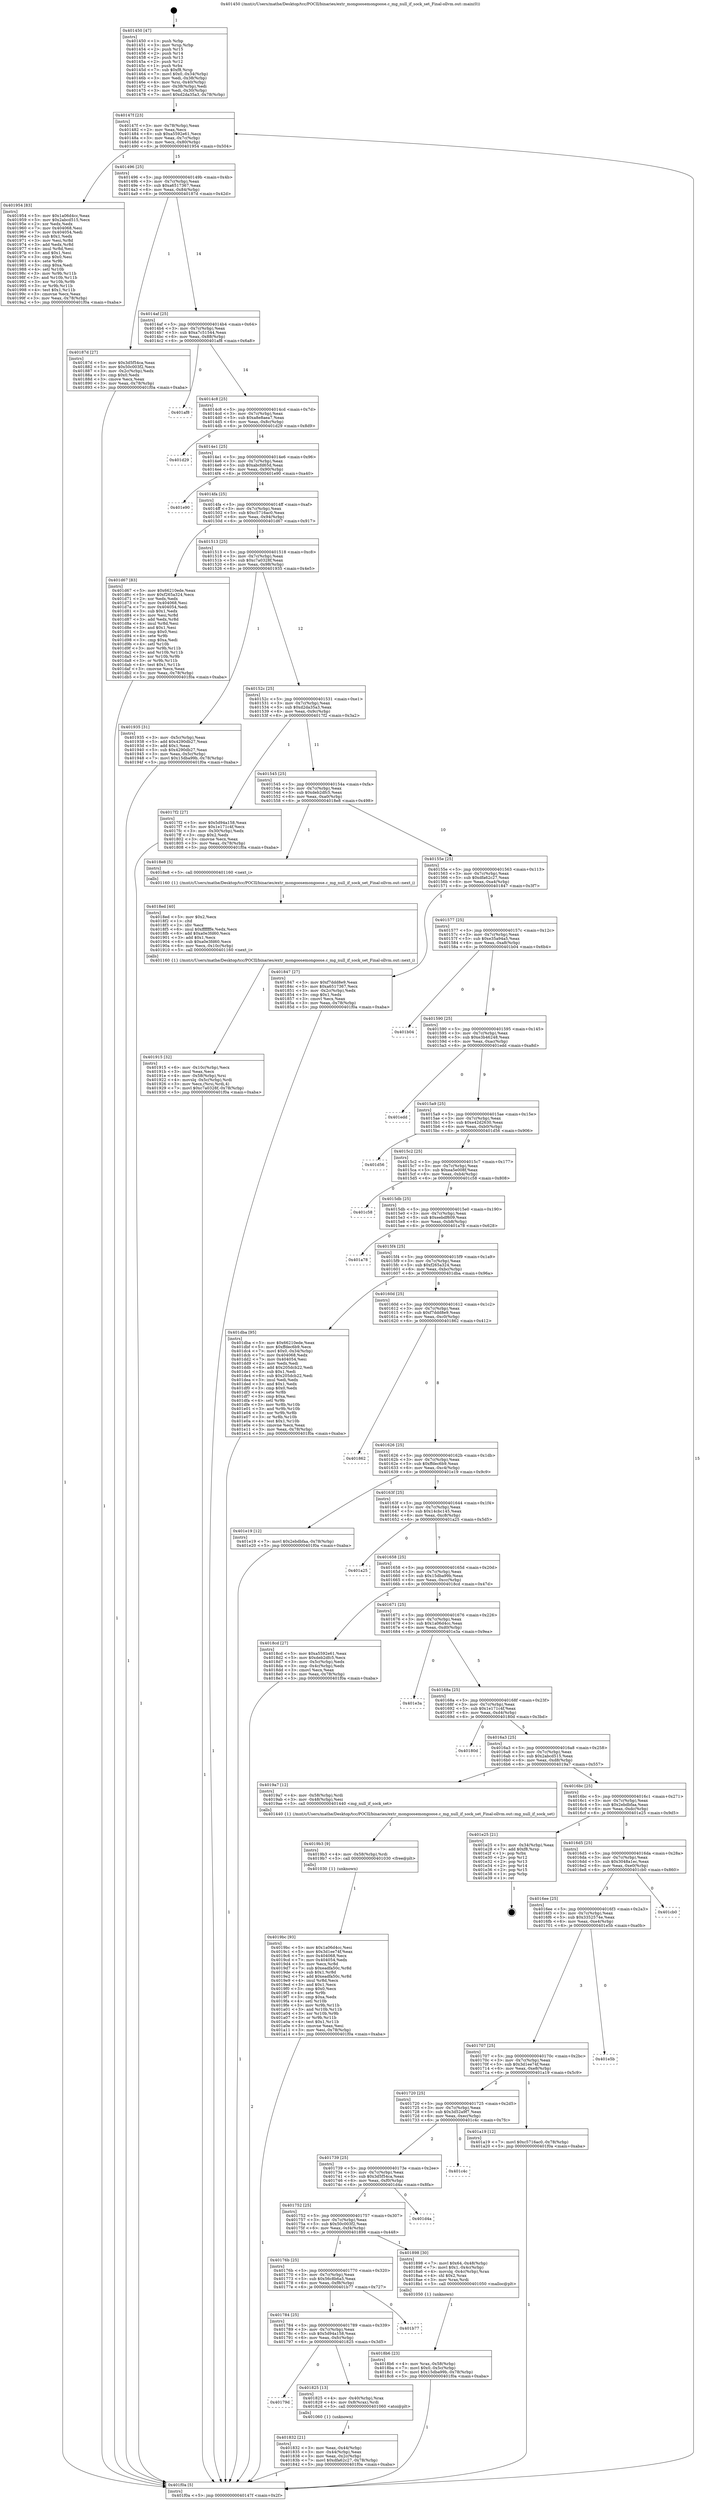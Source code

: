 digraph "0x401450" {
  label = "0x401450 (/mnt/c/Users/mathe/Desktop/tcc/POCII/binaries/extr_mongoosemongoose.c_mg_null_if_sock_set_Final-ollvm.out::main(0))"
  labelloc = "t"
  node[shape=record]

  Entry [label="",width=0.3,height=0.3,shape=circle,fillcolor=black,style=filled]
  "0x40147f" [label="{
     0x40147f [23]\l
     | [instrs]\l
     &nbsp;&nbsp;0x40147f \<+3\>: mov -0x78(%rbp),%eax\l
     &nbsp;&nbsp;0x401482 \<+2\>: mov %eax,%ecx\l
     &nbsp;&nbsp;0x401484 \<+6\>: sub $0xa5592e61,%ecx\l
     &nbsp;&nbsp;0x40148a \<+3\>: mov %eax,-0x7c(%rbp)\l
     &nbsp;&nbsp;0x40148d \<+3\>: mov %ecx,-0x80(%rbp)\l
     &nbsp;&nbsp;0x401490 \<+6\>: je 0000000000401954 \<main+0x504\>\l
  }"]
  "0x401954" [label="{
     0x401954 [83]\l
     | [instrs]\l
     &nbsp;&nbsp;0x401954 \<+5\>: mov $0x1a06d4cc,%eax\l
     &nbsp;&nbsp;0x401959 \<+5\>: mov $0x2abcd515,%ecx\l
     &nbsp;&nbsp;0x40195e \<+2\>: xor %edx,%edx\l
     &nbsp;&nbsp;0x401960 \<+7\>: mov 0x404068,%esi\l
     &nbsp;&nbsp;0x401967 \<+7\>: mov 0x404054,%edi\l
     &nbsp;&nbsp;0x40196e \<+3\>: sub $0x1,%edx\l
     &nbsp;&nbsp;0x401971 \<+3\>: mov %esi,%r8d\l
     &nbsp;&nbsp;0x401974 \<+3\>: add %edx,%r8d\l
     &nbsp;&nbsp;0x401977 \<+4\>: imul %r8d,%esi\l
     &nbsp;&nbsp;0x40197b \<+3\>: and $0x1,%esi\l
     &nbsp;&nbsp;0x40197e \<+3\>: cmp $0x0,%esi\l
     &nbsp;&nbsp;0x401981 \<+4\>: sete %r9b\l
     &nbsp;&nbsp;0x401985 \<+3\>: cmp $0xa,%edi\l
     &nbsp;&nbsp;0x401988 \<+4\>: setl %r10b\l
     &nbsp;&nbsp;0x40198c \<+3\>: mov %r9b,%r11b\l
     &nbsp;&nbsp;0x40198f \<+3\>: and %r10b,%r11b\l
     &nbsp;&nbsp;0x401992 \<+3\>: xor %r10b,%r9b\l
     &nbsp;&nbsp;0x401995 \<+3\>: or %r9b,%r11b\l
     &nbsp;&nbsp;0x401998 \<+4\>: test $0x1,%r11b\l
     &nbsp;&nbsp;0x40199c \<+3\>: cmovne %ecx,%eax\l
     &nbsp;&nbsp;0x40199f \<+3\>: mov %eax,-0x78(%rbp)\l
     &nbsp;&nbsp;0x4019a2 \<+5\>: jmp 0000000000401f0a \<main+0xaba\>\l
  }"]
  "0x401496" [label="{
     0x401496 [25]\l
     | [instrs]\l
     &nbsp;&nbsp;0x401496 \<+5\>: jmp 000000000040149b \<main+0x4b\>\l
     &nbsp;&nbsp;0x40149b \<+3\>: mov -0x7c(%rbp),%eax\l
     &nbsp;&nbsp;0x40149e \<+5\>: sub $0xa6517367,%eax\l
     &nbsp;&nbsp;0x4014a3 \<+6\>: mov %eax,-0x84(%rbp)\l
     &nbsp;&nbsp;0x4014a9 \<+6\>: je 000000000040187d \<main+0x42d\>\l
  }"]
  Exit [label="",width=0.3,height=0.3,shape=circle,fillcolor=black,style=filled,peripheries=2]
  "0x40187d" [label="{
     0x40187d [27]\l
     | [instrs]\l
     &nbsp;&nbsp;0x40187d \<+5\>: mov $0x3d5f54ca,%eax\l
     &nbsp;&nbsp;0x401882 \<+5\>: mov $0x50c003f2,%ecx\l
     &nbsp;&nbsp;0x401887 \<+3\>: mov -0x2c(%rbp),%edx\l
     &nbsp;&nbsp;0x40188a \<+3\>: cmp $0x0,%edx\l
     &nbsp;&nbsp;0x40188d \<+3\>: cmove %ecx,%eax\l
     &nbsp;&nbsp;0x401890 \<+3\>: mov %eax,-0x78(%rbp)\l
     &nbsp;&nbsp;0x401893 \<+5\>: jmp 0000000000401f0a \<main+0xaba\>\l
  }"]
  "0x4014af" [label="{
     0x4014af [25]\l
     | [instrs]\l
     &nbsp;&nbsp;0x4014af \<+5\>: jmp 00000000004014b4 \<main+0x64\>\l
     &nbsp;&nbsp;0x4014b4 \<+3\>: mov -0x7c(%rbp),%eax\l
     &nbsp;&nbsp;0x4014b7 \<+5\>: sub $0xa7c51544,%eax\l
     &nbsp;&nbsp;0x4014bc \<+6\>: mov %eax,-0x88(%rbp)\l
     &nbsp;&nbsp;0x4014c2 \<+6\>: je 0000000000401af8 \<main+0x6a8\>\l
  }"]
  "0x4019bc" [label="{
     0x4019bc [93]\l
     | [instrs]\l
     &nbsp;&nbsp;0x4019bc \<+5\>: mov $0x1a06d4cc,%esi\l
     &nbsp;&nbsp;0x4019c1 \<+5\>: mov $0x3d1ee74f,%eax\l
     &nbsp;&nbsp;0x4019c6 \<+7\>: mov 0x404068,%ecx\l
     &nbsp;&nbsp;0x4019cd \<+7\>: mov 0x404054,%edx\l
     &nbsp;&nbsp;0x4019d4 \<+3\>: mov %ecx,%r8d\l
     &nbsp;&nbsp;0x4019d7 \<+7\>: sub $0xeadfa50c,%r8d\l
     &nbsp;&nbsp;0x4019de \<+4\>: sub $0x1,%r8d\l
     &nbsp;&nbsp;0x4019e2 \<+7\>: add $0xeadfa50c,%r8d\l
     &nbsp;&nbsp;0x4019e9 \<+4\>: imul %r8d,%ecx\l
     &nbsp;&nbsp;0x4019ed \<+3\>: and $0x1,%ecx\l
     &nbsp;&nbsp;0x4019f0 \<+3\>: cmp $0x0,%ecx\l
     &nbsp;&nbsp;0x4019f3 \<+4\>: sete %r9b\l
     &nbsp;&nbsp;0x4019f7 \<+3\>: cmp $0xa,%edx\l
     &nbsp;&nbsp;0x4019fa \<+4\>: setl %r10b\l
     &nbsp;&nbsp;0x4019fe \<+3\>: mov %r9b,%r11b\l
     &nbsp;&nbsp;0x401a01 \<+3\>: and %r10b,%r11b\l
     &nbsp;&nbsp;0x401a04 \<+3\>: xor %r10b,%r9b\l
     &nbsp;&nbsp;0x401a07 \<+3\>: or %r9b,%r11b\l
     &nbsp;&nbsp;0x401a0a \<+4\>: test $0x1,%r11b\l
     &nbsp;&nbsp;0x401a0e \<+3\>: cmovne %eax,%esi\l
     &nbsp;&nbsp;0x401a11 \<+3\>: mov %esi,-0x78(%rbp)\l
     &nbsp;&nbsp;0x401a14 \<+5\>: jmp 0000000000401f0a \<main+0xaba\>\l
  }"]
  "0x401af8" [label="{
     0x401af8\l
  }", style=dashed]
  "0x4014c8" [label="{
     0x4014c8 [25]\l
     | [instrs]\l
     &nbsp;&nbsp;0x4014c8 \<+5\>: jmp 00000000004014cd \<main+0x7d\>\l
     &nbsp;&nbsp;0x4014cd \<+3\>: mov -0x7c(%rbp),%eax\l
     &nbsp;&nbsp;0x4014d0 \<+5\>: sub $0xa8e8aea7,%eax\l
     &nbsp;&nbsp;0x4014d5 \<+6\>: mov %eax,-0x8c(%rbp)\l
     &nbsp;&nbsp;0x4014db \<+6\>: je 0000000000401d29 \<main+0x8d9\>\l
  }"]
  "0x4019b3" [label="{
     0x4019b3 [9]\l
     | [instrs]\l
     &nbsp;&nbsp;0x4019b3 \<+4\>: mov -0x58(%rbp),%rdi\l
     &nbsp;&nbsp;0x4019b7 \<+5\>: call 0000000000401030 \<free@plt\>\l
     | [calls]\l
     &nbsp;&nbsp;0x401030 \{1\} (unknown)\l
  }"]
  "0x401d29" [label="{
     0x401d29\l
  }", style=dashed]
  "0x4014e1" [label="{
     0x4014e1 [25]\l
     | [instrs]\l
     &nbsp;&nbsp;0x4014e1 \<+5\>: jmp 00000000004014e6 \<main+0x96\>\l
     &nbsp;&nbsp;0x4014e6 \<+3\>: mov -0x7c(%rbp),%eax\l
     &nbsp;&nbsp;0x4014e9 \<+5\>: sub $0xabcfd65d,%eax\l
     &nbsp;&nbsp;0x4014ee \<+6\>: mov %eax,-0x90(%rbp)\l
     &nbsp;&nbsp;0x4014f4 \<+6\>: je 0000000000401e90 \<main+0xa40\>\l
  }"]
  "0x401915" [label="{
     0x401915 [32]\l
     | [instrs]\l
     &nbsp;&nbsp;0x401915 \<+6\>: mov -0x10c(%rbp),%ecx\l
     &nbsp;&nbsp;0x40191b \<+3\>: imul %eax,%ecx\l
     &nbsp;&nbsp;0x40191e \<+4\>: mov -0x58(%rbp),%rsi\l
     &nbsp;&nbsp;0x401922 \<+4\>: movslq -0x5c(%rbp),%rdi\l
     &nbsp;&nbsp;0x401926 \<+3\>: mov %ecx,(%rsi,%rdi,4)\l
     &nbsp;&nbsp;0x401929 \<+7\>: movl $0xc7a0328f,-0x78(%rbp)\l
     &nbsp;&nbsp;0x401930 \<+5\>: jmp 0000000000401f0a \<main+0xaba\>\l
  }"]
  "0x401e90" [label="{
     0x401e90\l
  }", style=dashed]
  "0x4014fa" [label="{
     0x4014fa [25]\l
     | [instrs]\l
     &nbsp;&nbsp;0x4014fa \<+5\>: jmp 00000000004014ff \<main+0xaf\>\l
     &nbsp;&nbsp;0x4014ff \<+3\>: mov -0x7c(%rbp),%eax\l
     &nbsp;&nbsp;0x401502 \<+5\>: sub $0xc5716ac0,%eax\l
     &nbsp;&nbsp;0x401507 \<+6\>: mov %eax,-0x94(%rbp)\l
     &nbsp;&nbsp;0x40150d \<+6\>: je 0000000000401d67 \<main+0x917\>\l
  }"]
  "0x4018ed" [label="{
     0x4018ed [40]\l
     | [instrs]\l
     &nbsp;&nbsp;0x4018ed \<+5\>: mov $0x2,%ecx\l
     &nbsp;&nbsp;0x4018f2 \<+1\>: cltd\l
     &nbsp;&nbsp;0x4018f3 \<+2\>: idiv %ecx\l
     &nbsp;&nbsp;0x4018f5 \<+6\>: imul $0xfffffffe,%edx,%ecx\l
     &nbsp;&nbsp;0x4018fb \<+6\>: add $0xa0e3fd60,%ecx\l
     &nbsp;&nbsp;0x401901 \<+3\>: add $0x1,%ecx\l
     &nbsp;&nbsp;0x401904 \<+6\>: sub $0xa0e3fd60,%ecx\l
     &nbsp;&nbsp;0x40190a \<+6\>: mov %ecx,-0x10c(%rbp)\l
     &nbsp;&nbsp;0x401910 \<+5\>: call 0000000000401160 \<next_i\>\l
     | [calls]\l
     &nbsp;&nbsp;0x401160 \{1\} (/mnt/c/Users/mathe/Desktop/tcc/POCII/binaries/extr_mongoosemongoose.c_mg_null_if_sock_set_Final-ollvm.out::next_i)\l
  }"]
  "0x401d67" [label="{
     0x401d67 [83]\l
     | [instrs]\l
     &nbsp;&nbsp;0x401d67 \<+5\>: mov $0x66210ede,%eax\l
     &nbsp;&nbsp;0x401d6c \<+5\>: mov $0xf265a324,%ecx\l
     &nbsp;&nbsp;0x401d71 \<+2\>: xor %edx,%edx\l
     &nbsp;&nbsp;0x401d73 \<+7\>: mov 0x404068,%esi\l
     &nbsp;&nbsp;0x401d7a \<+7\>: mov 0x404054,%edi\l
     &nbsp;&nbsp;0x401d81 \<+3\>: sub $0x1,%edx\l
     &nbsp;&nbsp;0x401d84 \<+3\>: mov %esi,%r8d\l
     &nbsp;&nbsp;0x401d87 \<+3\>: add %edx,%r8d\l
     &nbsp;&nbsp;0x401d8a \<+4\>: imul %r8d,%esi\l
     &nbsp;&nbsp;0x401d8e \<+3\>: and $0x1,%esi\l
     &nbsp;&nbsp;0x401d91 \<+3\>: cmp $0x0,%esi\l
     &nbsp;&nbsp;0x401d94 \<+4\>: sete %r9b\l
     &nbsp;&nbsp;0x401d98 \<+3\>: cmp $0xa,%edi\l
     &nbsp;&nbsp;0x401d9b \<+4\>: setl %r10b\l
     &nbsp;&nbsp;0x401d9f \<+3\>: mov %r9b,%r11b\l
     &nbsp;&nbsp;0x401da2 \<+3\>: and %r10b,%r11b\l
     &nbsp;&nbsp;0x401da5 \<+3\>: xor %r10b,%r9b\l
     &nbsp;&nbsp;0x401da8 \<+3\>: or %r9b,%r11b\l
     &nbsp;&nbsp;0x401dab \<+4\>: test $0x1,%r11b\l
     &nbsp;&nbsp;0x401daf \<+3\>: cmovne %ecx,%eax\l
     &nbsp;&nbsp;0x401db2 \<+3\>: mov %eax,-0x78(%rbp)\l
     &nbsp;&nbsp;0x401db5 \<+5\>: jmp 0000000000401f0a \<main+0xaba\>\l
  }"]
  "0x401513" [label="{
     0x401513 [25]\l
     | [instrs]\l
     &nbsp;&nbsp;0x401513 \<+5\>: jmp 0000000000401518 \<main+0xc8\>\l
     &nbsp;&nbsp;0x401518 \<+3\>: mov -0x7c(%rbp),%eax\l
     &nbsp;&nbsp;0x40151b \<+5\>: sub $0xc7a0328f,%eax\l
     &nbsp;&nbsp;0x401520 \<+6\>: mov %eax,-0x98(%rbp)\l
     &nbsp;&nbsp;0x401526 \<+6\>: je 0000000000401935 \<main+0x4e5\>\l
  }"]
  "0x4018b6" [label="{
     0x4018b6 [23]\l
     | [instrs]\l
     &nbsp;&nbsp;0x4018b6 \<+4\>: mov %rax,-0x58(%rbp)\l
     &nbsp;&nbsp;0x4018ba \<+7\>: movl $0x0,-0x5c(%rbp)\l
     &nbsp;&nbsp;0x4018c1 \<+7\>: movl $0x15dba99b,-0x78(%rbp)\l
     &nbsp;&nbsp;0x4018c8 \<+5\>: jmp 0000000000401f0a \<main+0xaba\>\l
  }"]
  "0x401935" [label="{
     0x401935 [31]\l
     | [instrs]\l
     &nbsp;&nbsp;0x401935 \<+3\>: mov -0x5c(%rbp),%eax\l
     &nbsp;&nbsp;0x401938 \<+5\>: add $0x4290db27,%eax\l
     &nbsp;&nbsp;0x40193d \<+3\>: add $0x1,%eax\l
     &nbsp;&nbsp;0x401940 \<+5\>: sub $0x4290db27,%eax\l
     &nbsp;&nbsp;0x401945 \<+3\>: mov %eax,-0x5c(%rbp)\l
     &nbsp;&nbsp;0x401948 \<+7\>: movl $0x15dba99b,-0x78(%rbp)\l
     &nbsp;&nbsp;0x40194f \<+5\>: jmp 0000000000401f0a \<main+0xaba\>\l
  }"]
  "0x40152c" [label="{
     0x40152c [25]\l
     | [instrs]\l
     &nbsp;&nbsp;0x40152c \<+5\>: jmp 0000000000401531 \<main+0xe1\>\l
     &nbsp;&nbsp;0x401531 \<+3\>: mov -0x7c(%rbp),%eax\l
     &nbsp;&nbsp;0x401534 \<+5\>: sub $0xd2da35a3,%eax\l
     &nbsp;&nbsp;0x401539 \<+6\>: mov %eax,-0x9c(%rbp)\l
     &nbsp;&nbsp;0x40153f \<+6\>: je 00000000004017f2 \<main+0x3a2\>\l
  }"]
  "0x401832" [label="{
     0x401832 [21]\l
     | [instrs]\l
     &nbsp;&nbsp;0x401832 \<+3\>: mov %eax,-0x44(%rbp)\l
     &nbsp;&nbsp;0x401835 \<+3\>: mov -0x44(%rbp),%eax\l
     &nbsp;&nbsp;0x401838 \<+3\>: mov %eax,-0x2c(%rbp)\l
     &nbsp;&nbsp;0x40183b \<+7\>: movl $0xdfa62c27,-0x78(%rbp)\l
     &nbsp;&nbsp;0x401842 \<+5\>: jmp 0000000000401f0a \<main+0xaba\>\l
  }"]
  "0x4017f2" [label="{
     0x4017f2 [27]\l
     | [instrs]\l
     &nbsp;&nbsp;0x4017f2 \<+5\>: mov $0x5d94a158,%eax\l
     &nbsp;&nbsp;0x4017f7 \<+5\>: mov $0x1e171c4f,%ecx\l
     &nbsp;&nbsp;0x4017fc \<+3\>: mov -0x30(%rbp),%edx\l
     &nbsp;&nbsp;0x4017ff \<+3\>: cmp $0x2,%edx\l
     &nbsp;&nbsp;0x401802 \<+3\>: cmovne %ecx,%eax\l
     &nbsp;&nbsp;0x401805 \<+3\>: mov %eax,-0x78(%rbp)\l
     &nbsp;&nbsp;0x401808 \<+5\>: jmp 0000000000401f0a \<main+0xaba\>\l
  }"]
  "0x401545" [label="{
     0x401545 [25]\l
     | [instrs]\l
     &nbsp;&nbsp;0x401545 \<+5\>: jmp 000000000040154a \<main+0xfa\>\l
     &nbsp;&nbsp;0x40154a \<+3\>: mov -0x7c(%rbp),%eax\l
     &nbsp;&nbsp;0x40154d \<+5\>: sub $0xdeb2dfc5,%eax\l
     &nbsp;&nbsp;0x401552 \<+6\>: mov %eax,-0xa0(%rbp)\l
     &nbsp;&nbsp;0x401558 \<+6\>: je 00000000004018e8 \<main+0x498\>\l
  }"]
  "0x401f0a" [label="{
     0x401f0a [5]\l
     | [instrs]\l
     &nbsp;&nbsp;0x401f0a \<+5\>: jmp 000000000040147f \<main+0x2f\>\l
  }"]
  "0x401450" [label="{
     0x401450 [47]\l
     | [instrs]\l
     &nbsp;&nbsp;0x401450 \<+1\>: push %rbp\l
     &nbsp;&nbsp;0x401451 \<+3\>: mov %rsp,%rbp\l
     &nbsp;&nbsp;0x401454 \<+2\>: push %r15\l
     &nbsp;&nbsp;0x401456 \<+2\>: push %r14\l
     &nbsp;&nbsp;0x401458 \<+2\>: push %r13\l
     &nbsp;&nbsp;0x40145a \<+2\>: push %r12\l
     &nbsp;&nbsp;0x40145c \<+1\>: push %rbx\l
     &nbsp;&nbsp;0x40145d \<+7\>: sub $0xf8,%rsp\l
     &nbsp;&nbsp;0x401464 \<+7\>: movl $0x0,-0x34(%rbp)\l
     &nbsp;&nbsp;0x40146b \<+3\>: mov %edi,-0x38(%rbp)\l
     &nbsp;&nbsp;0x40146e \<+4\>: mov %rsi,-0x40(%rbp)\l
     &nbsp;&nbsp;0x401472 \<+3\>: mov -0x38(%rbp),%edi\l
     &nbsp;&nbsp;0x401475 \<+3\>: mov %edi,-0x30(%rbp)\l
     &nbsp;&nbsp;0x401478 \<+7\>: movl $0xd2da35a3,-0x78(%rbp)\l
  }"]
  "0x40179d" [label="{
     0x40179d\l
  }", style=dashed]
  "0x4018e8" [label="{
     0x4018e8 [5]\l
     | [instrs]\l
     &nbsp;&nbsp;0x4018e8 \<+5\>: call 0000000000401160 \<next_i\>\l
     | [calls]\l
     &nbsp;&nbsp;0x401160 \{1\} (/mnt/c/Users/mathe/Desktop/tcc/POCII/binaries/extr_mongoosemongoose.c_mg_null_if_sock_set_Final-ollvm.out::next_i)\l
  }"]
  "0x40155e" [label="{
     0x40155e [25]\l
     | [instrs]\l
     &nbsp;&nbsp;0x40155e \<+5\>: jmp 0000000000401563 \<main+0x113\>\l
     &nbsp;&nbsp;0x401563 \<+3\>: mov -0x7c(%rbp),%eax\l
     &nbsp;&nbsp;0x401566 \<+5\>: sub $0xdfa62c27,%eax\l
     &nbsp;&nbsp;0x40156b \<+6\>: mov %eax,-0xa4(%rbp)\l
     &nbsp;&nbsp;0x401571 \<+6\>: je 0000000000401847 \<main+0x3f7\>\l
  }"]
  "0x401825" [label="{
     0x401825 [13]\l
     | [instrs]\l
     &nbsp;&nbsp;0x401825 \<+4\>: mov -0x40(%rbp),%rax\l
     &nbsp;&nbsp;0x401829 \<+4\>: mov 0x8(%rax),%rdi\l
     &nbsp;&nbsp;0x40182d \<+5\>: call 0000000000401060 \<atoi@plt\>\l
     | [calls]\l
     &nbsp;&nbsp;0x401060 \{1\} (unknown)\l
  }"]
  "0x401847" [label="{
     0x401847 [27]\l
     | [instrs]\l
     &nbsp;&nbsp;0x401847 \<+5\>: mov $0xf7ddd8e9,%eax\l
     &nbsp;&nbsp;0x40184c \<+5\>: mov $0xa6517367,%ecx\l
     &nbsp;&nbsp;0x401851 \<+3\>: mov -0x2c(%rbp),%edx\l
     &nbsp;&nbsp;0x401854 \<+3\>: cmp $0x1,%edx\l
     &nbsp;&nbsp;0x401857 \<+3\>: cmovl %ecx,%eax\l
     &nbsp;&nbsp;0x40185a \<+3\>: mov %eax,-0x78(%rbp)\l
     &nbsp;&nbsp;0x40185d \<+5\>: jmp 0000000000401f0a \<main+0xaba\>\l
  }"]
  "0x401577" [label="{
     0x401577 [25]\l
     | [instrs]\l
     &nbsp;&nbsp;0x401577 \<+5\>: jmp 000000000040157c \<main+0x12c\>\l
     &nbsp;&nbsp;0x40157c \<+3\>: mov -0x7c(%rbp),%eax\l
     &nbsp;&nbsp;0x40157f \<+5\>: sub $0xe35a94a5,%eax\l
     &nbsp;&nbsp;0x401584 \<+6\>: mov %eax,-0xa8(%rbp)\l
     &nbsp;&nbsp;0x40158a \<+6\>: je 0000000000401b04 \<main+0x6b4\>\l
  }"]
  "0x401784" [label="{
     0x401784 [25]\l
     | [instrs]\l
     &nbsp;&nbsp;0x401784 \<+5\>: jmp 0000000000401789 \<main+0x339\>\l
     &nbsp;&nbsp;0x401789 \<+3\>: mov -0x7c(%rbp),%eax\l
     &nbsp;&nbsp;0x40178c \<+5\>: sub $0x5d94a158,%eax\l
     &nbsp;&nbsp;0x401791 \<+6\>: mov %eax,-0xfc(%rbp)\l
     &nbsp;&nbsp;0x401797 \<+6\>: je 0000000000401825 \<main+0x3d5\>\l
  }"]
  "0x401b04" [label="{
     0x401b04\l
  }", style=dashed]
  "0x401590" [label="{
     0x401590 [25]\l
     | [instrs]\l
     &nbsp;&nbsp;0x401590 \<+5\>: jmp 0000000000401595 \<main+0x145\>\l
     &nbsp;&nbsp;0x401595 \<+3\>: mov -0x7c(%rbp),%eax\l
     &nbsp;&nbsp;0x401598 \<+5\>: sub $0xe3b46248,%eax\l
     &nbsp;&nbsp;0x40159d \<+6\>: mov %eax,-0xac(%rbp)\l
     &nbsp;&nbsp;0x4015a3 \<+6\>: je 0000000000401edd \<main+0xa8d\>\l
  }"]
  "0x401b77" [label="{
     0x401b77\l
  }", style=dashed]
  "0x401edd" [label="{
     0x401edd\l
  }", style=dashed]
  "0x4015a9" [label="{
     0x4015a9 [25]\l
     | [instrs]\l
     &nbsp;&nbsp;0x4015a9 \<+5\>: jmp 00000000004015ae \<main+0x15e\>\l
     &nbsp;&nbsp;0x4015ae \<+3\>: mov -0x7c(%rbp),%eax\l
     &nbsp;&nbsp;0x4015b1 \<+5\>: sub $0xe42d2630,%eax\l
     &nbsp;&nbsp;0x4015b6 \<+6\>: mov %eax,-0xb0(%rbp)\l
     &nbsp;&nbsp;0x4015bc \<+6\>: je 0000000000401d56 \<main+0x906\>\l
  }"]
  "0x40176b" [label="{
     0x40176b [25]\l
     | [instrs]\l
     &nbsp;&nbsp;0x40176b \<+5\>: jmp 0000000000401770 \<main+0x320\>\l
     &nbsp;&nbsp;0x401770 \<+3\>: mov -0x7c(%rbp),%eax\l
     &nbsp;&nbsp;0x401773 \<+5\>: sub $0x56c8b6a5,%eax\l
     &nbsp;&nbsp;0x401778 \<+6\>: mov %eax,-0xf8(%rbp)\l
     &nbsp;&nbsp;0x40177e \<+6\>: je 0000000000401b77 \<main+0x727\>\l
  }"]
  "0x401d56" [label="{
     0x401d56\l
  }", style=dashed]
  "0x4015c2" [label="{
     0x4015c2 [25]\l
     | [instrs]\l
     &nbsp;&nbsp;0x4015c2 \<+5\>: jmp 00000000004015c7 \<main+0x177\>\l
     &nbsp;&nbsp;0x4015c7 \<+3\>: mov -0x7c(%rbp),%eax\l
     &nbsp;&nbsp;0x4015ca \<+5\>: sub $0xea5e008f,%eax\l
     &nbsp;&nbsp;0x4015cf \<+6\>: mov %eax,-0xb4(%rbp)\l
     &nbsp;&nbsp;0x4015d5 \<+6\>: je 0000000000401c58 \<main+0x808\>\l
  }"]
  "0x401898" [label="{
     0x401898 [30]\l
     | [instrs]\l
     &nbsp;&nbsp;0x401898 \<+7\>: movl $0x64,-0x48(%rbp)\l
     &nbsp;&nbsp;0x40189f \<+7\>: movl $0x1,-0x4c(%rbp)\l
     &nbsp;&nbsp;0x4018a6 \<+4\>: movslq -0x4c(%rbp),%rax\l
     &nbsp;&nbsp;0x4018aa \<+4\>: shl $0x2,%rax\l
     &nbsp;&nbsp;0x4018ae \<+3\>: mov %rax,%rdi\l
     &nbsp;&nbsp;0x4018b1 \<+5\>: call 0000000000401050 \<malloc@plt\>\l
     | [calls]\l
     &nbsp;&nbsp;0x401050 \{1\} (unknown)\l
  }"]
  "0x401c58" [label="{
     0x401c58\l
  }", style=dashed]
  "0x4015db" [label="{
     0x4015db [25]\l
     | [instrs]\l
     &nbsp;&nbsp;0x4015db \<+5\>: jmp 00000000004015e0 \<main+0x190\>\l
     &nbsp;&nbsp;0x4015e0 \<+3\>: mov -0x7c(%rbp),%eax\l
     &nbsp;&nbsp;0x4015e3 \<+5\>: sub $0xeebdf609,%eax\l
     &nbsp;&nbsp;0x4015e8 \<+6\>: mov %eax,-0xb8(%rbp)\l
     &nbsp;&nbsp;0x4015ee \<+6\>: je 0000000000401a78 \<main+0x628\>\l
  }"]
  "0x401752" [label="{
     0x401752 [25]\l
     | [instrs]\l
     &nbsp;&nbsp;0x401752 \<+5\>: jmp 0000000000401757 \<main+0x307\>\l
     &nbsp;&nbsp;0x401757 \<+3\>: mov -0x7c(%rbp),%eax\l
     &nbsp;&nbsp;0x40175a \<+5\>: sub $0x50c003f2,%eax\l
     &nbsp;&nbsp;0x40175f \<+6\>: mov %eax,-0xf4(%rbp)\l
     &nbsp;&nbsp;0x401765 \<+6\>: je 0000000000401898 \<main+0x448\>\l
  }"]
  "0x401a78" [label="{
     0x401a78\l
  }", style=dashed]
  "0x4015f4" [label="{
     0x4015f4 [25]\l
     | [instrs]\l
     &nbsp;&nbsp;0x4015f4 \<+5\>: jmp 00000000004015f9 \<main+0x1a9\>\l
     &nbsp;&nbsp;0x4015f9 \<+3\>: mov -0x7c(%rbp),%eax\l
     &nbsp;&nbsp;0x4015fc \<+5\>: sub $0xf265a324,%eax\l
     &nbsp;&nbsp;0x401601 \<+6\>: mov %eax,-0xbc(%rbp)\l
     &nbsp;&nbsp;0x401607 \<+6\>: je 0000000000401dba \<main+0x96a\>\l
  }"]
  "0x401d4a" [label="{
     0x401d4a\l
  }", style=dashed]
  "0x401dba" [label="{
     0x401dba [95]\l
     | [instrs]\l
     &nbsp;&nbsp;0x401dba \<+5\>: mov $0x66210ede,%eax\l
     &nbsp;&nbsp;0x401dbf \<+5\>: mov $0xffdec6b9,%ecx\l
     &nbsp;&nbsp;0x401dc4 \<+7\>: movl $0x0,-0x34(%rbp)\l
     &nbsp;&nbsp;0x401dcb \<+7\>: mov 0x404068,%edx\l
     &nbsp;&nbsp;0x401dd2 \<+7\>: mov 0x404054,%esi\l
     &nbsp;&nbsp;0x401dd9 \<+2\>: mov %edx,%edi\l
     &nbsp;&nbsp;0x401ddb \<+6\>: add $0x205dcb22,%edi\l
     &nbsp;&nbsp;0x401de1 \<+3\>: sub $0x1,%edi\l
     &nbsp;&nbsp;0x401de4 \<+6\>: sub $0x205dcb22,%edi\l
     &nbsp;&nbsp;0x401dea \<+3\>: imul %edi,%edx\l
     &nbsp;&nbsp;0x401ded \<+3\>: and $0x1,%edx\l
     &nbsp;&nbsp;0x401df0 \<+3\>: cmp $0x0,%edx\l
     &nbsp;&nbsp;0x401df3 \<+4\>: sete %r8b\l
     &nbsp;&nbsp;0x401df7 \<+3\>: cmp $0xa,%esi\l
     &nbsp;&nbsp;0x401dfa \<+4\>: setl %r9b\l
     &nbsp;&nbsp;0x401dfe \<+3\>: mov %r8b,%r10b\l
     &nbsp;&nbsp;0x401e01 \<+3\>: and %r9b,%r10b\l
     &nbsp;&nbsp;0x401e04 \<+3\>: xor %r9b,%r8b\l
     &nbsp;&nbsp;0x401e07 \<+3\>: or %r8b,%r10b\l
     &nbsp;&nbsp;0x401e0a \<+4\>: test $0x1,%r10b\l
     &nbsp;&nbsp;0x401e0e \<+3\>: cmovne %ecx,%eax\l
     &nbsp;&nbsp;0x401e11 \<+3\>: mov %eax,-0x78(%rbp)\l
     &nbsp;&nbsp;0x401e14 \<+5\>: jmp 0000000000401f0a \<main+0xaba\>\l
  }"]
  "0x40160d" [label="{
     0x40160d [25]\l
     | [instrs]\l
     &nbsp;&nbsp;0x40160d \<+5\>: jmp 0000000000401612 \<main+0x1c2\>\l
     &nbsp;&nbsp;0x401612 \<+3\>: mov -0x7c(%rbp),%eax\l
     &nbsp;&nbsp;0x401615 \<+5\>: sub $0xf7ddd8e9,%eax\l
     &nbsp;&nbsp;0x40161a \<+6\>: mov %eax,-0xc0(%rbp)\l
     &nbsp;&nbsp;0x401620 \<+6\>: je 0000000000401862 \<main+0x412\>\l
  }"]
  "0x401739" [label="{
     0x401739 [25]\l
     | [instrs]\l
     &nbsp;&nbsp;0x401739 \<+5\>: jmp 000000000040173e \<main+0x2ee\>\l
     &nbsp;&nbsp;0x40173e \<+3\>: mov -0x7c(%rbp),%eax\l
     &nbsp;&nbsp;0x401741 \<+5\>: sub $0x3d5f54ca,%eax\l
     &nbsp;&nbsp;0x401746 \<+6\>: mov %eax,-0xf0(%rbp)\l
     &nbsp;&nbsp;0x40174c \<+6\>: je 0000000000401d4a \<main+0x8fa\>\l
  }"]
  "0x401862" [label="{
     0x401862\l
  }", style=dashed]
  "0x401626" [label="{
     0x401626 [25]\l
     | [instrs]\l
     &nbsp;&nbsp;0x401626 \<+5\>: jmp 000000000040162b \<main+0x1db\>\l
     &nbsp;&nbsp;0x40162b \<+3\>: mov -0x7c(%rbp),%eax\l
     &nbsp;&nbsp;0x40162e \<+5\>: sub $0xffdec6b9,%eax\l
     &nbsp;&nbsp;0x401633 \<+6\>: mov %eax,-0xc4(%rbp)\l
     &nbsp;&nbsp;0x401639 \<+6\>: je 0000000000401e19 \<main+0x9c9\>\l
  }"]
  "0x401c4c" [label="{
     0x401c4c\l
  }", style=dashed]
  "0x401e19" [label="{
     0x401e19 [12]\l
     | [instrs]\l
     &nbsp;&nbsp;0x401e19 \<+7\>: movl $0x2ebdbfaa,-0x78(%rbp)\l
     &nbsp;&nbsp;0x401e20 \<+5\>: jmp 0000000000401f0a \<main+0xaba\>\l
  }"]
  "0x40163f" [label="{
     0x40163f [25]\l
     | [instrs]\l
     &nbsp;&nbsp;0x40163f \<+5\>: jmp 0000000000401644 \<main+0x1f4\>\l
     &nbsp;&nbsp;0x401644 \<+3\>: mov -0x7c(%rbp),%eax\l
     &nbsp;&nbsp;0x401647 \<+5\>: sub $0x14cbc145,%eax\l
     &nbsp;&nbsp;0x40164c \<+6\>: mov %eax,-0xc8(%rbp)\l
     &nbsp;&nbsp;0x401652 \<+6\>: je 0000000000401a25 \<main+0x5d5\>\l
  }"]
  "0x401720" [label="{
     0x401720 [25]\l
     | [instrs]\l
     &nbsp;&nbsp;0x401720 \<+5\>: jmp 0000000000401725 \<main+0x2d5\>\l
     &nbsp;&nbsp;0x401725 \<+3\>: mov -0x7c(%rbp),%eax\l
     &nbsp;&nbsp;0x401728 \<+5\>: sub $0x3d52a9f7,%eax\l
     &nbsp;&nbsp;0x40172d \<+6\>: mov %eax,-0xec(%rbp)\l
     &nbsp;&nbsp;0x401733 \<+6\>: je 0000000000401c4c \<main+0x7fc\>\l
  }"]
  "0x401a25" [label="{
     0x401a25\l
  }", style=dashed]
  "0x401658" [label="{
     0x401658 [25]\l
     | [instrs]\l
     &nbsp;&nbsp;0x401658 \<+5\>: jmp 000000000040165d \<main+0x20d\>\l
     &nbsp;&nbsp;0x40165d \<+3\>: mov -0x7c(%rbp),%eax\l
     &nbsp;&nbsp;0x401660 \<+5\>: sub $0x15dba99b,%eax\l
     &nbsp;&nbsp;0x401665 \<+6\>: mov %eax,-0xcc(%rbp)\l
     &nbsp;&nbsp;0x40166b \<+6\>: je 00000000004018cd \<main+0x47d\>\l
  }"]
  "0x401a19" [label="{
     0x401a19 [12]\l
     | [instrs]\l
     &nbsp;&nbsp;0x401a19 \<+7\>: movl $0xc5716ac0,-0x78(%rbp)\l
     &nbsp;&nbsp;0x401a20 \<+5\>: jmp 0000000000401f0a \<main+0xaba\>\l
  }"]
  "0x4018cd" [label="{
     0x4018cd [27]\l
     | [instrs]\l
     &nbsp;&nbsp;0x4018cd \<+5\>: mov $0xa5592e61,%eax\l
     &nbsp;&nbsp;0x4018d2 \<+5\>: mov $0xdeb2dfc5,%ecx\l
     &nbsp;&nbsp;0x4018d7 \<+3\>: mov -0x5c(%rbp),%edx\l
     &nbsp;&nbsp;0x4018da \<+3\>: cmp -0x4c(%rbp),%edx\l
     &nbsp;&nbsp;0x4018dd \<+3\>: cmovl %ecx,%eax\l
     &nbsp;&nbsp;0x4018e0 \<+3\>: mov %eax,-0x78(%rbp)\l
     &nbsp;&nbsp;0x4018e3 \<+5\>: jmp 0000000000401f0a \<main+0xaba\>\l
  }"]
  "0x401671" [label="{
     0x401671 [25]\l
     | [instrs]\l
     &nbsp;&nbsp;0x401671 \<+5\>: jmp 0000000000401676 \<main+0x226\>\l
     &nbsp;&nbsp;0x401676 \<+3\>: mov -0x7c(%rbp),%eax\l
     &nbsp;&nbsp;0x401679 \<+5\>: sub $0x1a06d4cc,%eax\l
     &nbsp;&nbsp;0x40167e \<+6\>: mov %eax,-0xd0(%rbp)\l
     &nbsp;&nbsp;0x401684 \<+6\>: je 0000000000401e3a \<main+0x9ea\>\l
  }"]
  "0x401707" [label="{
     0x401707 [25]\l
     | [instrs]\l
     &nbsp;&nbsp;0x401707 \<+5\>: jmp 000000000040170c \<main+0x2bc\>\l
     &nbsp;&nbsp;0x40170c \<+3\>: mov -0x7c(%rbp),%eax\l
     &nbsp;&nbsp;0x40170f \<+5\>: sub $0x3d1ee74f,%eax\l
     &nbsp;&nbsp;0x401714 \<+6\>: mov %eax,-0xe8(%rbp)\l
     &nbsp;&nbsp;0x40171a \<+6\>: je 0000000000401a19 \<main+0x5c9\>\l
  }"]
  "0x401e3a" [label="{
     0x401e3a\l
  }", style=dashed]
  "0x40168a" [label="{
     0x40168a [25]\l
     | [instrs]\l
     &nbsp;&nbsp;0x40168a \<+5\>: jmp 000000000040168f \<main+0x23f\>\l
     &nbsp;&nbsp;0x40168f \<+3\>: mov -0x7c(%rbp),%eax\l
     &nbsp;&nbsp;0x401692 \<+5\>: sub $0x1e171c4f,%eax\l
     &nbsp;&nbsp;0x401697 \<+6\>: mov %eax,-0xd4(%rbp)\l
     &nbsp;&nbsp;0x40169d \<+6\>: je 000000000040180d \<main+0x3bd\>\l
  }"]
  "0x401e5b" [label="{
     0x401e5b\l
  }", style=dashed]
  "0x40180d" [label="{
     0x40180d\l
  }", style=dashed]
  "0x4016a3" [label="{
     0x4016a3 [25]\l
     | [instrs]\l
     &nbsp;&nbsp;0x4016a3 \<+5\>: jmp 00000000004016a8 \<main+0x258\>\l
     &nbsp;&nbsp;0x4016a8 \<+3\>: mov -0x7c(%rbp),%eax\l
     &nbsp;&nbsp;0x4016ab \<+5\>: sub $0x2abcd515,%eax\l
     &nbsp;&nbsp;0x4016b0 \<+6\>: mov %eax,-0xd8(%rbp)\l
     &nbsp;&nbsp;0x4016b6 \<+6\>: je 00000000004019a7 \<main+0x557\>\l
  }"]
  "0x4016ee" [label="{
     0x4016ee [25]\l
     | [instrs]\l
     &nbsp;&nbsp;0x4016ee \<+5\>: jmp 00000000004016f3 \<main+0x2a3\>\l
     &nbsp;&nbsp;0x4016f3 \<+3\>: mov -0x7c(%rbp),%eax\l
     &nbsp;&nbsp;0x4016f6 \<+5\>: sub $0x3352574e,%eax\l
     &nbsp;&nbsp;0x4016fb \<+6\>: mov %eax,-0xe4(%rbp)\l
     &nbsp;&nbsp;0x401701 \<+6\>: je 0000000000401e5b \<main+0xa0b\>\l
  }"]
  "0x4019a7" [label="{
     0x4019a7 [12]\l
     | [instrs]\l
     &nbsp;&nbsp;0x4019a7 \<+4\>: mov -0x58(%rbp),%rdi\l
     &nbsp;&nbsp;0x4019ab \<+3\>: mov -0x48(%rbp),%esi\l
     &nbsp;&nbsp;0x4019ae \<+5\>: call 0000000000401440 \<mg_null_if_sock_set\>\l
     | [calls]\l
     &nbsp;&nbsp;0x401440 \{1\} (/mnt/c/Users/mathe/Desktop/tcc/POCII/binaries/extr_mongoosemongoose.c_mg_null_if_sock_set_Final-ollvm.out::mg_null_if_sock_set)\l
  }"]
  "0x4016bc" [label="{
     0x4016bc [25]\l
     | [instrs]\l
     &nbsp;&nbsp;0x4016bc \<+5\>: jmp 00000000004016c1 \<main+0x271\>\l
     &nbsp;&nbsp;0x4016c1 \<+3\>: mov -0x7c(%rbp),%eax\l
     &nbsp;&nbsp;0x4016c4 \<+5\>: sub $0x2ebdbfaa,%eax\l
     &nbsp;&nbsp;0x4016c9 \<+6\>: mov %eax,-0xdc(%rbp)\l
     &nbsp;&nbsp;0x4016cf \<+6\>: je 0000000000401e25 \<main+0x9d5\>\l
  }"]
  "0x401cb0" [label="{
     0x401cb0\l
  }", style=dashed]
  "0x401e25" [label="{
     0x401e25 [21]\l
     | [instrs]\l
     &nbsp;&nbsp;0x401e25 \<+3\>: mov -0x34(%rbp),%eax\l
     &nbsp;&nbsp;0x401e28 \<+7\>: add $0xf8,%rsp\l
     &nbsp;&nbsp;0x401e2f \<+1\>: pop %rbx\l
     &nbsp;&nbsp;0x401e30 \<+2\>: pop %r12\l
     &nbsp;&nbsp;0x401e32 \<+2\>: pop %r13\l
     &nbsp;&nbsp;0x401e34 \<+2\>: pop %r14\l
     &nbsp;&nbsp;0x401e36 \<+2\>: pop %r15\l
     &nbsp;&nbsp;0x401e38 \<+1\>: pop %rbp\l
     &nbsp;&nbsp;0x401e39 \<+1\>: ret\l
  }"]
  "0x4016d5" [label="{
     0x4016d5 [25]\l
     | [instrs]\l
     &nbsp;&nbsp;0x4016d5 \<+5\>: jmp 00000000004016da \<main+0x28a\>\l
     &nbsp;&nbsp;0x4016da \<+3\>: mov -0x7c(%rbp),%eax\l
     &nbsp;&nbsp;0x4016dd \<+5\>: sub $0x3048a1ec,%eax\l
     &nbsp;&nbsp;0x4016e2 \<+6\>: mov %eax,-0xe0(%rbp)\l
     &nbsp;&nbsp;0x4016e8 \<+6\>: je 0000000000401cb0 \<main+0x860\>\l
  }"]
  Entry -> "0x401450" [label=" 1"]
  "0x40147f" -> "0x401954" [label=" 1"]
  "0x40147f" -> "0x401496" [label=" 15"]
  "0x401e25" -> Exit [label=" 1"]
  "0x401496" -> "0x40187d" [label=" 1"]
  "0x401496" -> "0x4014af" [label=" 14"]
  "0x401e19" -> "0x401f0a" [label=" 1"]
  "0x4014af" -> "0x401af8" [label=" 0"]
  "0x4014af" -> "0x4014c8" [label=" 14"]
  "0x401dba" -> "0x401f0a" [label=" 1"]
  "0x4014c8" -> "0x401d29" [label=" 0"]
  "0x4014c8" -> "0x4014e1" [label=" 14"]
  "0x401d67" -> "0x401f0a" [label=" 1"]
  "0x4014e1" -> "0x401e90" [label=" 0"]
  "0x4014e1" -> "0x4014fa" [label=" 14"]
  "0x401a19" -> "0x401f0a" [label=" 1"]
  "0x4014fa" -> "0x401d67" [label=" 1"]
  "0x4014fa" -> "0x401513" [label=" 13"]
  "0x4019bc" -> "0x401f0a" [label=" 1"]
  "0x401513" -> "0x401935" [label=" 1"]
  "0x401513" -> "0x40152c" [label=" 12"]
  "0x4019b3" -> "0x4019bc" [label=" 1"]
  "0x40152c" -> "0x4017f2" [label=" 1"]
  "0x40152c" -> "0x401545" [label=" 11"]
  "0x4017f2" -> "0x401f0a" [label=" 1"]
  "0x401450" -> "0x40147f" [label=" 1"]
  "0x401f0a" -> "0x40147f" [label=" 15"]
  "0x4019a7" -> "0x4019b3" [label=" 1"]
  "0x401545" -> "0x4018e8" [label=" 1"]
  "0x401545" -> "0x40155e" [label=" 10"]
  "0x401954" -> "0x401f0a" [label=" 1"]
  "0x40155e" -> "0x401847" [label=" 1"]
  "0x40155e" -> "0x401577" [label=" 9"]
  "0x401935" -> "0x401f0a" [label=" 1"]
  "0x401577" -> "0x401b04" [label=" 0"]
  "0x401577" -> "0x401590" [label=" 9"]
  "0x4018ed" -> "0x401915" [label=" 1"]
  "0x401590" -> "0x401edd" [label=" 0"]
  "0x401590" -> "0x4015a9" [label=" 9"]
  "0x4018e8" -> "0x4018ed" [label=" 1"]
  "0x4015a9" -> "0x401d56" [label=" 0"]
  "0x4015a9" -> "0x4015c2" [label=" 9"]
  "0x4018b6" -> "0x401f0a" [label=" 1"]
  "0x4015c2" -> "0x401c58" [label=" 0"]
  "0x4015c2" -> "0x4015db" [label=" 9"]
  "0x401898" -> "0x4018b6" [label=" 1"]
  "0x4015db" -> "0x401a78" [label=" 0"]
  "0x4015db" -> "0x4015f4" [label=" 9"]
  "0x401847" -> "0x401f0a" [label=" 1"]
  "0x4015f4" -> "0x401dba" [label=" 1"]
  "0x4015f4" -> "0x40160d" [label=" 8"]
  "0x401832" -> "0x401f0a" [label=" 1"]
  "0x40160d" -> "0x401862" [label=" 0"]
  "0x40160d" -> "0x401626" [label=" 8"]
  "0x401784" -> "0x40179d" [label=" 0"]
  "0x401626" -> "0x401e19" [label=" 1"]
  "0x401626" -> "0x40163f" [label=" 7"]
  "0x401784" -> "0x401825" [label=" 1"]
  "0x40163f" -> "0x401a25" [label=" 0"]
  "0x40163f" -> "0x401658" [label=" 7"]
  "0x40176b" -> "0x401784" [label=" 1"]
  "0x401658" -> "0x4018cd" [label=" 2"]
  "0x401658" -> "0x401671" [label=" 5"]
  "0x40176b" -> "0x401b77" [label=" 0"]
  "0x401671" -> "0x401e3a" [label=" 0"]
  "0x401671" -> "0x40168a" [label=" 5"]
  "0x401752" -> "0x40176b" [label=" 1"]
  "0x40168a" -> "0x40180d" [label=" 0"]
  "0x40168a" -> "0x4016a3" [label=" 5"]
  "0x401752" -> "0x401898" [label=" 1"]
  "0x4016a3" -> "0x4019a7" [label=" 1"]
  "0x4016a3" -> "0x4016bc" [label=" 4"]
  "0x401739" -> "0x401752" [label=" 2"]
  "0x4016bc" -> "0x401e25" [label=" 1"]
  "0x4016bc" -> "0x4016d5" [label=" 3"]
  "0x401739" -> "0x401d4a" [label=" 0"]
  "0x4016d5" -> "0x401cb0" [label=" 0"]
  "0x4016d5" -> "0x4016ee" [label=" 3"]
  "0x40187d" -> "0x401f0a" [label=" 1"]
  "0x4016ee" -> "0x401e5b" [label=" 0"]
  "0x4016ee" -> "0x401707" [label=" 3"]
  "0x4018cd" -> "0x401f0a" [label=" 2"]
  "0x401707" -> "0x401a19" [label=" 1"]
  "0x401707" -> "0x401720" [label=" 2"]
  "0x401915" -> "0x401f0a" [label=" 1"]
  "0x401720" -> "0x401c4c" [label=" 0"]
  "0x401720" -> "0x401739" [label=" 2"]
  "0x401825" -> "0x401832" [label=" 1"]
}
